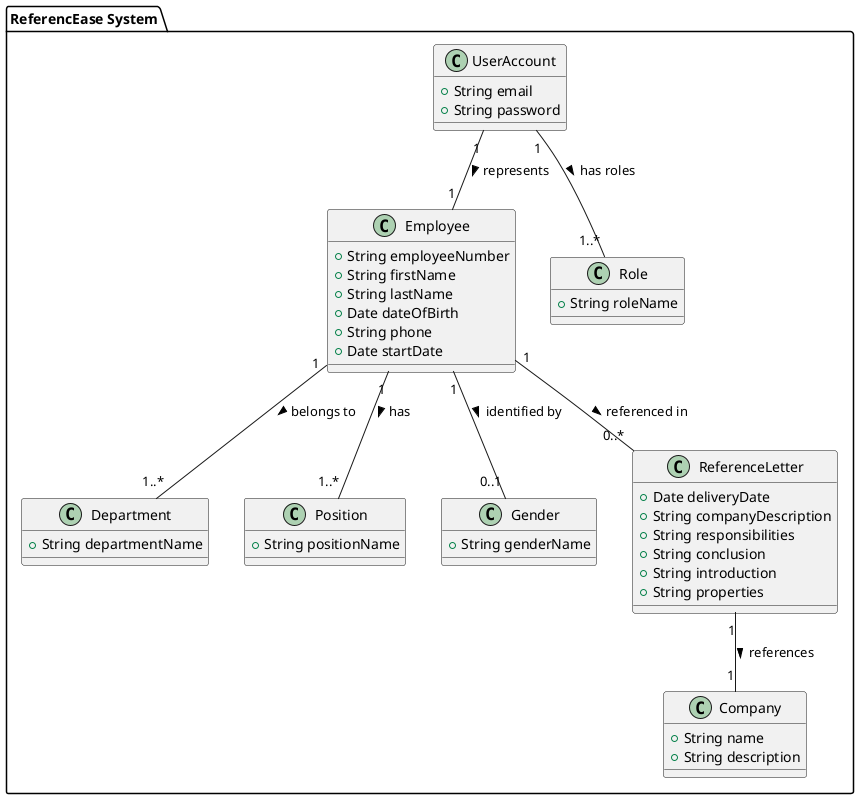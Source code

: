 @startuml

package "ReferencEase System" {
  class Employee {
    +String employeeNumber
    +String firstName
    +String lastName
    +Date dateOfBirth
    +String phone
    +Date startDate
  }

  class Department {
    +String departmentName
  }

  class Position {
    +String positionName
  }

  class Gender {
    +String genderName
  }

  class ReferenceLetter {
    +Date deliveryDate
    +String companyDescription
    +String responsibilities
    +String conclusion
    +String introduction
    +String properties
  }

  class Company {
    +String name
    +String description
  }

  class UserAccount {
    +String email
    +String password
  }

  class Role {
    +String roleName
  }

  Employee "1" -- "1..*" Department : belongs to >
  Employee "1" -- "1..*" Position : has >
  Employee "1" -- "0..1" Gender : identified by >
  Employee "1" -- "0..*" ReferenceLetter : referenced in >
  ReferenceLetter "1" -- "1" Company : references >
  UserAccount "1" -- "1" Employee : represents >
  UserAccount "1" -- "1..*" Role : has roles >
}

@enduml